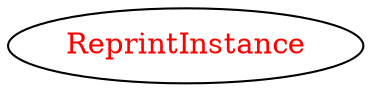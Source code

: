digraph dependencyGraph {
 concentrate=true;
 ranksep="2.0";
 rankdir="LR"; 
 splines="ortho";
"ReprintInstance" [fontcolor="red"];
}